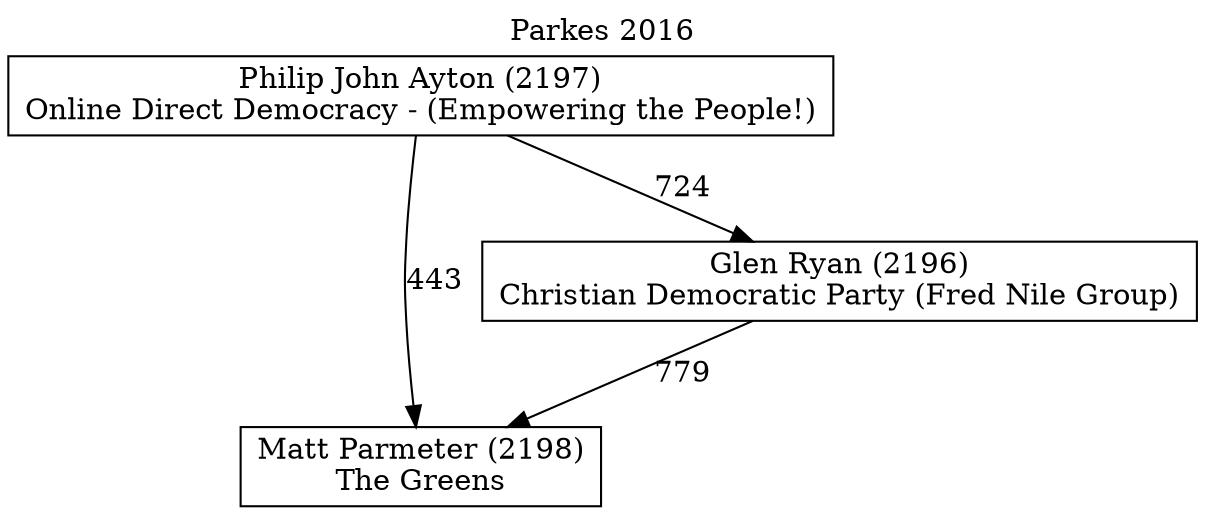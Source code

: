 // House preference flow
digraph "Matt Parmeter (2198)_Parkes_2016" {
	graph [label="Parkes 2016" labelloc=t mclimit=10]
	node [shape=box]
	"Matt Parmeter (2198)" [label="Matt Parmeter (2198)
The Greens"]
	"Philip John Ayton (2197)" [label="Philip John Ayton (2197)
Online Direct Democracy - (Empowering the People!)"]
	"Glen Ryan (2196)" [label="Glen Ryan (2196)
Christian Democratic Party (Fred Nile Group)"]
	"Philip John Ayton (2197)" -> "Matt Parmeter (2198)" [label=443]
	"Glen Ryan (2196)" -> "Matt Parmeter (2198)" [label=779]
	"Philip John Ayton (2197)" -> "Glen Ryan (2196)" [label=724]
}
